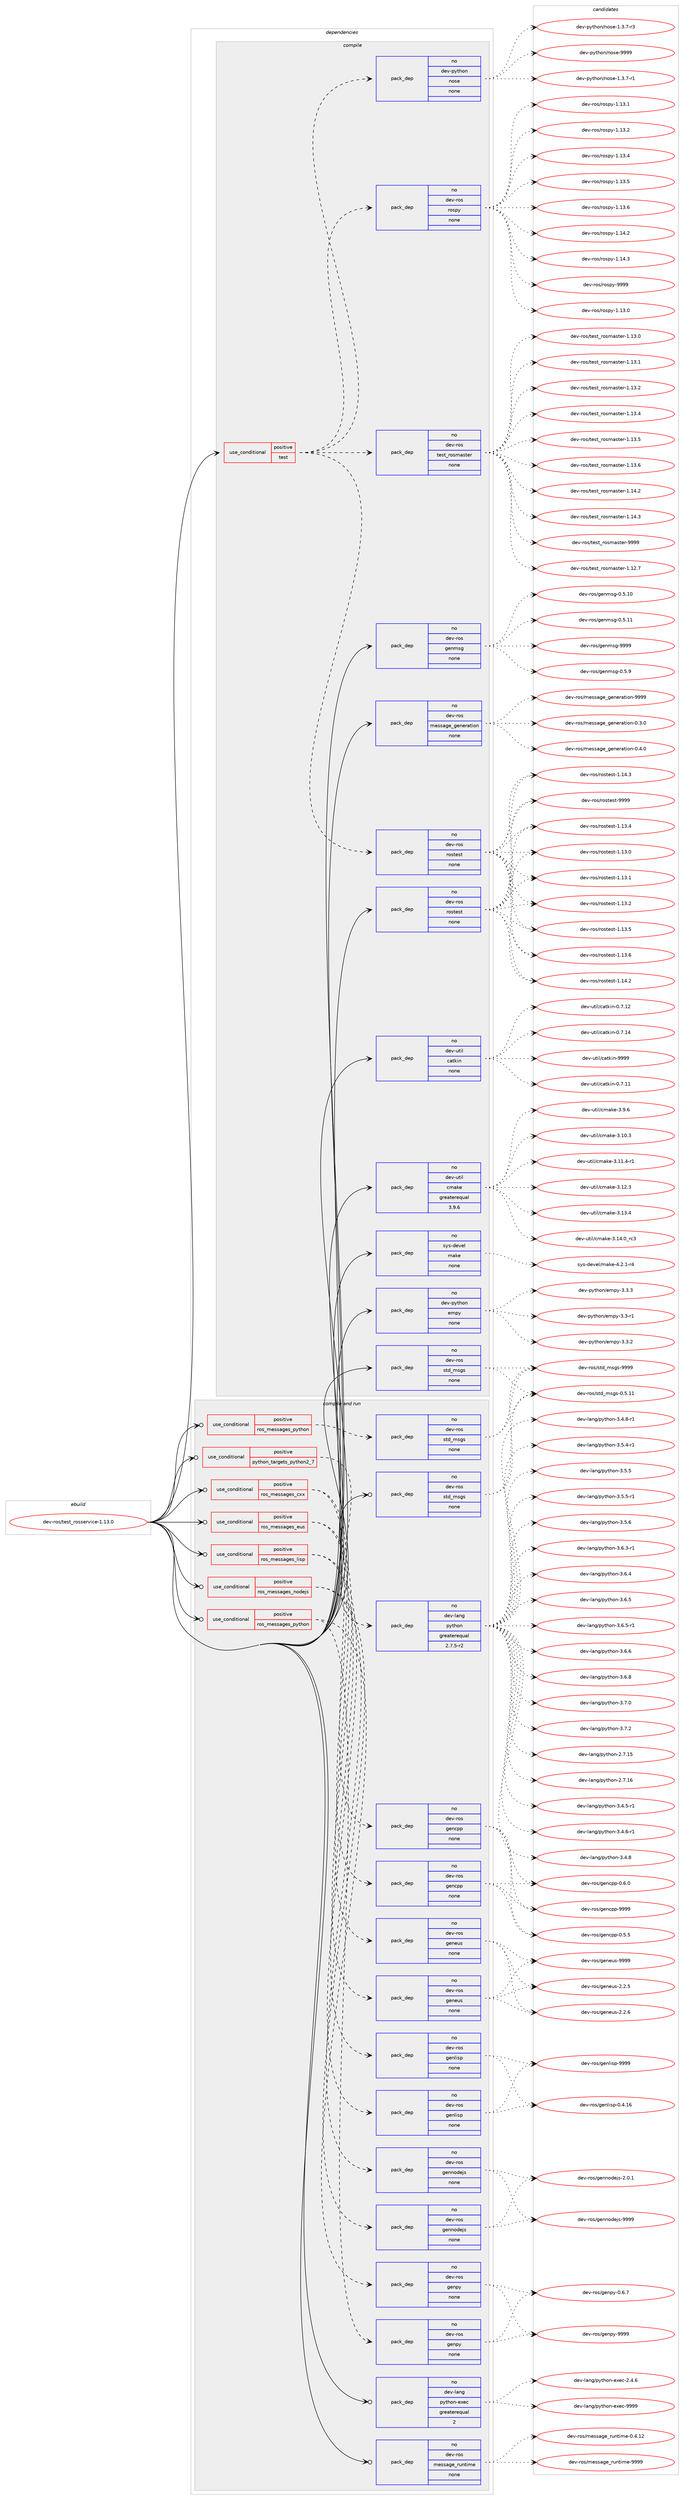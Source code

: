 digraph prolog {

# *************
# Graph options
# *************

newrank=true;
concentrate=true;
compound=true;
graph [rankdir=LR,fontname=Helvetica,fontsize=10,ranksep=1.5];#, ranksep=2.5, nodesep=0.2];
edge  [arrowhead=vee];
node  [fontname=Helvetica,fontsize=10];

# **********
# The ebuild
# **********

subgraph cluster_leftcol {
color=gray;
rank=same;
label=<<i>ebuild</i>>;
id [label="dev-ros/test_rosservice-1.13.0", color=red, width=4, href="../dev-ros/test_rosservice-1.13.0.svg"];
}

# ****************
# The dependencies
# ****************

subgraph cluster_midcol {
color=gray;
label=<<i>dependencies</i>>;
subgraph cluster_compile {
fillcolor="#eeeeee";
style=filled;
label=<<i>compile</i>>;
subgraph cond391405 {
dependency1474464 [label=<<TABLE BORDER="0" CELLBORDER="1" CELLSPACING="0" CELLPADDING="4"><TR><TD ROWSPAN="3" CELLPADDING="10">use_conditional</TD></TR><TR><TD>positive</TD></TR><TR><TD>test</TD></TR></TABLE>>, shape=none, color=red];
subgraph pack1059669 {
dependency1474465 [label=<<TABLE BORDER="0" CELLBORDER="1" CELLSPACING="0" CELLPADDING="4" WIDTH="220"><TR><TD ROWSPAN="6" CELLPADDING="30">pack_dep</TD></TR><TR><TD WIDTH="110">no</TD></TR><TR><TD>dev-ros</TD></TR><TR><TD>test_rosmaster</TD></TR><TR><TD>none</TD></TR><TR><TD></TD></TR></TABLE>>, shape=none, color=blue];
}
dependency1474464:e -> dependency1474465:w [weight=20,style="dashed",arrowhead="vee"];
subgraph pack1059670 {
dependency1474466 [label=<<TABLE BORDER="0" CELLBORDER="1" CELLSPACING="0" CELLPADDING="4" WIDTH="220"><TR><TD ROWSPAN="6" CELLPADDING="30">pack_dep</TD></TR><TR><TD WIDTH="110">no</TD></TR><TR><TD>dev-ros</TD></TR><TR><TD>rospy</TD></TR><TR><TD>none</TD></TR><TR><TD></TD></TR></TABLE>>, shape=none, color=blue];
}
dependency1474464:e -> dependency1474466:w [weight=20,style="dashed",arrowhead="vee"];
subgraph pack1059671 {
dependency1474467 [label=<<TABLE BORDER="0" CELLBORDER="1" CELLSPACING="0" CELLPADDING="4" WIDTH="220"><TR><TD ROWSPAN="6" CELLPADDING="30">pack_dep</TD></TR><TR><TD WIDTH="110">no</TD></TR><TR><TD>dev-ros</TD></TR><TR><TD>rostest</TD></TR><TR><TD>none</TD></TR><TR><TD></TD></TR></TABLE>>, shape=none, color=blue];
}
dependency1474464:e -> dependency1474467:w [weight=20,style="dashed",arrowhead="vee"];
subgraph pack1059672 {
dependency1474468 [label=<<TABLE BORDER="0" CELLBORDER="1" CELLSPACING="0" CELLPADDING="4" WIDTH="220"><TR><TD ROWSPAN="6" CELLPADDING="30">pack_dep</TD></TR><TR><TD WIDTH="110">no</TD></TR><TR><TD>dev-python</TD></TR><TR><TD>nose</TD></TR><TR><TD>none</TD></TR><TR><TD></TD></TR></TABLE>>, shape=none, color=blue];
}
dependency1474464:e -> dependency1474468:w [weight=20,style="dashed",arrowhead="vee"];
}
id:e -> dependency1474464:w [weight=20,style="solid",arrowhead="vee"];
subgraph pack1059673 {
dependency1474469 [label=<<TABLE BORDER="0" CELLBORDER="1" CELLSPACING="0" CELLPADDING="4" WIDTH="220"><TR><TD ROWSPAN="6" CELLPADDING="30">pack_dep</TD></TR><TR><TD WIDTH="110">no</TD></TR><TR><TD>dev-python</TD></TR><TR><TD>empy</TD></TR><TR><TD>none</TD></TR><TR><TD></TD></TR></TABLE>>, shape=none, color=blue];
}
id:e -> dependency1474469:w [weight=20,style="solid",arrowhead="vee"];
subgraph pack1059674 {
dependency1474470 [label=<<TABLE BORDER="0" CELLBORDER="1" CELLSPACING="0" CELLPADDING="4" WIDTH="220"><TR><TD ROWSPAN="6" CELLPADDING="30">pack_dep</TD></TR><TR><TD WIDTH="110">no</TD></TR><TR><TD>dev-ros</TD></TR><TR><TD>genmsg</TD></TR><TR><TD>none</TD></TR><TR><TD></TD></TR></TABLE>>, shape=none, color=blue];
}
id:e -> dependency1474470:w [weight=20,style="solid",arrowhead="vee"];
subgraph pack1059675 {
dependency1474471 [label=<<TABLE BORDER="0" CELLBORDER="1" CELLSPACING="0" CELLPADDING="4" WIDTH="220"><TR><TD ROWSPAN="6" CELLPADDING="30">pack_dep</TD></TR><TR><TD WIDTH="110">no</TD></TR><TR><TD>dev-ros</TD></TR><TR><TD>message_generation</TD></TR><TR><TD>none</TD></TR><TR><TD></TD></TR></TABLE>>, shape=none, color=blue];
}
id:e -> dependency1474471:w [weight=20,style="solid",arrowhead="vee"];
subgraph pack1059676 {
dependency1474472 [label=<<TABLE BORDER="0" CELLBORDER="1" CELLSPACING="0" CELLPADDING="4" WIDTH="220"><TR><TD ROWSPAN="6" CELLPADDING="30">pack_dep</TD></TR><TR><TD WIDTH="110">no</TD></TR><TR><TD>dev-ros</TD></TR><TR><TD>rostest</TD></TR><TR><TD>none</TD></TR><TR><TD></TD></TR></TABLE>>, shape=none, color=blue];
}
id:e -> dependency1474472:w [weight=20,style="solid",arrowhead="vee"];
subgraph pack1059677 {
dependency1474473 [label=<<TABLE BORDER="0" CELLBORDER="1" CELLSPACING="0" CELLPADDING="4" WIDTH="220"><TR><TD ROWSPAN="6" CELLPADDING="30">pack_dep</TD></TR><TR><TD WIDTH="110">no</TD></TR><TR><TD>dev-ros</TD></TR><TR><TD>std_msgs</TD></TR><TR><TD>none</TD></TR><TR><TD></TD></TR></TABLE>>, shape=none, color=blue];
}
id:e -> dependency1474473:w [weight=20,style="solid",arrowhead="vee"];
subgraph pack1059678 {
dependency1474474 [label=<<TABLE BORDER="0" CELLBORDER="1" CELLSPACING="0" CELLPADDING="4" WIDTH="220"><TR><TD ROWSPAN="6" CELLPADDING="30">pack_dep</TD></TR><TR><TD WIDTH="110">no</TD></TR><TR><TD>dev-util</TD></TR><TR><TD>catkin</TD></TR><TR><TD>none</TD></TR><TR><TD></TD></TR></TABLE>>, shape=none, color=blue];
}
id:e -> dependency1474474:w [weight=20,style="solid",arrowhead="vee"];
subgraph pack1059679 {
dependency1474475 [label=<<TABLE BORDER="0" CELLBORDER="1" CELLSPACING="0" CELLPADDING="4" WIDTH="220"><TR><TD ROWSPAN="6" CELLPADDING="30">pack_dep</TD></TR><TR><TD WIDTH="110">no</TD></TR><TR><TD>dev-util</TD></TR><TR><TD>cmake</TD></TR><TR><TD>greaterequal</TD></TR><TR><TD>3.9.6</TD></TR></TABLE>>, shape=none, color=blue];
}
id:e -> dependency1474475:w [weight=20,style="solid",arrowhead="vee"];
subgraph pack1059680 {
dependency1474476 [label=<<TABLE BORDER="0" CELLBORDER="1" CELLSPACING="0" CELLPADDING="4" WIDTH="220"><TR><TD ROWSPAN="6" CELLPADDING="30">pack_dep</TD></TR><TR><TD WIDTH="110">no</TD></TR><TR><TD>sys-devel</TD></TR><TR><TD>make</TD></TR><TR><TD>none</TD></TR><TR><TD></TD></TR></TABLE>>, shape=none, color=blue];
}
id:e -> dependency1474476:w [weight=20,style="solid",arrowhead="vee"];
}
subgraph cluster_compileandrun {
fillcolor="#eeeeee";
style=filled;
label=<<i>compile and run</i>>;
subgraph cond391406 {
dependency1474477 [label=<<TABLE BORDER="0" CELLBORDER="1" CELLSPACING="0" CELLPADDING="4"><TR><TD ROWSPAN="3" CELLPADDING="10">use_conditional</TD></TR><TR><TD>positive</TD></TR><TR><TD>python_targets_python2_7</TD></TR></TABLE>>, shape=none, color=red];
subgraph pack1059681 {
dependency1474478 [label=<<TABLE BORDER="0" CELLBORDER="1" CELLSPACING="0" CELLPADDING="4" WIDTH="220"><TR><TD ROWSPAN="6" CELLPADDING="30">pack_dep</TD></TR><TR><TD WIDTH="110">no</TD></TR><TR><TD>dev-lang</TD></TR><TR><TD>python</TD></TR><TR><TD>greaterequal</TD></TR><TR><TD>2.7.5-r2</TD></TR></TABLE>>, shape=none, color=blue];
}
dependency1474477:e -> dependency1474478:w [weight=20,style="dashed",arrowhead="vee"];
}
id:e -> dependency1474477:w [weight=20,style="solid",arrowhead="odotvee"];
subgraph cond391407 {
dependency1474479 [label=<<TABLE BORDER="0" CELLBORDER="1" CELLSPACING="0" CELLPADDING="4"><TR><TD ROWSPAN="3" CELLPADDING="10">use_conditional</TD></TR><TR><TD>positive</TD></TR><TR><TD>ros_messages_cxx</TD></TR></TABLE>>, shape=none, color=red];
subgraph pack1059682 {
dependency1474480 [label=<<TABLE BORDER="0" CELLBORDER="1" CELLSPACING="0" CELLPADDING="4" WIDTH="220"><TR><TD ROWSPAN="6" CELLPADDING="30">pack_dep</TD></TR><TR><TD WIDTH="110">no</TD></TR><TR><TD>dev-ros</TD></TR><TR><TD>gencpp</TD></TR><TR><TD>none</TD></TR><TR><TD></TD></TR></TABLE>>, shape=none, color=blue];
}
dependency1474479:e -> dependency1474480:w [weight=20,style="dashed",arrowhead="vee"];
subgraph pack1059683 {
dependency1474481 [label=<<TABLE BORDER="0" CELLBORDER="1" CELLSPACING="0" CELLPADDING="4" WIDTH="220"><TR><TD ROWSPAN="6" CELLPADDING="30">pack_dep</TD></TR><TR><TD WIDTH="110">no</TD></TR><TR><TD>dev-ros</TD></TR><TR><TD>gencpp</TD></TR><TR><TD>none</TD></TR><TR><TD></TD></TR></TABLE>>, shape=none, color=blue];
}
dependency1474479:e -> dependency1474481:w [weight=20,style="dashed",arrowhead="vee"];
}
id:e -> dependency1474479:w [weight=20,style="solid",arrowhead="odotvee"];
subgraph cond391408 {
dependency1474482 [label=<<TABLE BORDER="0" CELLBORDER="1" CELLSPACING="0" CELLPADDING="4"><TR><TD ROWSPAN="3" CELLPADDING="10">use_conditional</TD></TR><TR><TD>positive</TD></TR><TR><TD>ros_messages_eus</TD></TR></TABLE>>, shape=none, color=red];
subgraph pack1059684 {
dependency1474483 [label=<<TABLE BORDER="0" CELLBORDER="1" CELLSPACING="0" CELLPADDING="4" WIDTH="220"><TR><TD ROWSPAN="6" CELLPADDING="30">pack_dep</TD></TR><TR><TD WIDTH="110">no</TD></TR><TR><TD>dev-ros</TD></TR><TR><TD>geneus</TD></TR><TR><TD>none</TD></TR><TR><TD></TD></TR></TABLE>>, shape=none, color=blue];
}
dependency1474482:e -> dependency1474483:w [weight=20,style="dashed",arrowhead="vee"];
subgraph pack1059685 {
dependency1474484 [label=<<TABLE BORDER="0" CELLBORDER="1" CELLSPACING="0" CELLPADDING="4" WIDTH="220"><TR><TD ROWSPAN="6" CELLPADDING="30">pack_dep</TD></TR><TR><TD WIDTH="110">no</TD></TR><TR><TD>dev-ros</TD></TR><TR><TD>geneus</TD></TR><TR><TD>none</TD></TR><TR><TD></TD></TR></TABLE>>, shape=none, color=blue];
}
dependency1474482:e -> dependency1474484:w [weight=20,style="dashed",arrowhead="vee"];
}
id:e -> dependency1474482:w [weight=20,style="solid",arrowhead="odotvee"];
subgraph cond391409 {
dependency1474485 [label=<<TABLE BORDER="0" CELLBORDER="1" CELLSPACING="0" CELLPADDING="4"><TR><TD ROWSPAN="3" CELLPADDING="10">use_conditional</TD></TR><TR><TD>positive</TD></TR><TR><TD>ros_messages_lisp</TD></TR></TABLE>>, shape=none, color=red];
subgraph pack1059686 {
dependency1474486 [label=<<TABLE BORDER="0" CELLBORDER="1" CELLSPACING="0" CELLPADDING="4" WIDTH="220"><TR><TD ROWSPAN="6" CELLPADDING="30">pack_dep</TD></TR><TR><TD WIDTH="110">no</TD></TR><TR><TD>dev-ros</TD></TR><TR><TD>genlisp</TD></TR><TR><TD>none</TD></TR><TR><TD></TD></TR></TABLE>>, shape=none, color=blue];
}
dependency1474485:e -> dependency1474486:w [weight=20,style="dashed",arrowhead="vee"];
subgraph pack1059687 {
dependency1474487 [label=<<TABLE BORDER="0" CELLBORDER="1" CELLSPACING="0" CELLPADDING="4" WIDTH="220"><TR><TD ROWSPAN="6" CELLPADDING="30">pack_dep</TD></TR><TR><TD WIDTH="110">no</TD></TR><TR><TD>dev-ros</TD></TR><TR><TD>genlisp</TD></TR><TR><TD>none</TD></TR><TR><TD></TD></TR></TABLE>>, shape=none, color=blue];
}
dependency1474485:e -> dependency1474487:w [weight=20,style="dashed",arrowhead="vee"];
}
id:e -> dependency1474485:w [weight=20,style="solid",arrowhead="odotvee"];
subgraph cond391410 {
dependency1474488 [label=<<TABLE BORDER="0" CELLBORDER="1" CELLSPACING="0" CELLPADDING="4"><TR><TD ROWSPAN="3" CELLPADDING="10">use_conditional</TD></TR><TR><TD>positive</TD></TR><TR><TD>ros_messages_nodejs</TD></TR></TABLE>>, shape=none, color=red];
subgraph pack1059688 {
dependency1474489 [label=<<TABLE BORDER="0" CELLBORDER="1" CELLSPACING="0" CELLPADDING="4" WIDTH="220"><TR><TD ROWSPAN="6" CELLPADDING="30">pack_dep</TD></TR><TR><TD WIDTH="110">no</TD></TR><TR><TD>dev-ros</TD></TR><TR><TD>gennodejs</TD></TR><TR><TD>none</TD></TR><TR><TD></TD></TR></TABLE>>, shape=none, color=blue];
}
dependency1474488:e -> dependency1474489:w [weight=20,style="dashed",arrowhead="vee"];
subgraph pack1059689 {
dependency1474490 [label=<<TABLE BORDER="0" CELLBORDER="1" CELLSPACING="0" CELLPADDING="4" WIDTH="220"><TR><TD ROWSPAN="6" CELLPADDING="30">pack_dep</TD></TR><TR><TD WIDTH="110">no</TD></TR><TR><TD>dev-ros</TD></TR><TR><TD>gennodejs</TD></TR><TR><TD>none</TD></TR><TR><TD></TD></TR></TABLE>>, shape=none, color=blue];
}
dependency1474488:e -> dependency1474490:w [weight=20,style="dashed",arrowhead="vee"];
}
id:e -> dependency1474488:w [weight=20,style="solid",arrowhead="odotvee"];
subgraph cond391411 {
dependency1474491 [label=<<TABLE BORDER="0" CELLBORDER="1" CELLSPACING="0" CELLPADDING="4"><TR><TD ROWSPAN="3" CELLPADDING="10">use_conditional</TD></TR><TR><TD>positive</TD></TR><TR><TD>ros_messages_python</TD></TR></TABLE>>, shape=none, color=red];
subgraph pack1059690 {
dependency1474492 [label=<<TABLE BORDER="0" CELLBORDER="1" CELLSPACING="0" CELLPADDING="4" WIDTH="220"><TR><TD ROWSPAN="6" CELLPADDING="30">pack_dep</TD></TR><TR><TD WIDTH="110">no</TD></TR><TR><TD>dev-ros</TD></TR><TR><TD>genpy</TD></TR><TR><TD>none</TD></TR><TR><TD></TD></TR></TABLE>>, shape=none, color=blue];
}
dependency1474491:e -> dependency1474492:w [weight=20,style="dashed",arrowhead="vee"];
subgraph pack1059691 {
dependency1474493 [label=<<TABLE BORDER="0" CELLBORDER="1" CELLSPACING="0" CELLPADDING="4" WIDTH="220"><TR><TD ROWSPAN="6" CELLPADDING="30">pack_dep</TD></TR><TR><TD WIDTH="110">no</TD></TR><TR><TD>dev-ros</TD></TR><TR><TD>genpy</TD></TR><TR><TD>none</TD></TR><TR><TD></TD></TR></TABLE>>, shape=none, color=blue];
}
dependency1474491:e -> dependency1474493:w [weight=20,style="dashed",arrowhead="vee"];
}
id:e -> dependency1474491:w [weight=20,style="solid",arrowhead="odotvee"];
subgraph cond391412 {
dependency1474494 [label=<<TABLE BORDER="0" CELLBORDER="1" CELLSPACING="0" CELLPADDING="4"><TR><TD ROWSPAN="3" CELLPADDING="10">use_conditional</TD></TR><TR><TD>positive</TD></TR><TR><TD>ros_messages_python</TD></TR></TABLE>>, shape=none, color=red];
subgraph pack1059692 {
dependency1474495 [label=<<TABLE BORDER="0" CELLBORDER="1" CELLSPACING="0" CELLPADDING="4" WIDTH="220"><TR><TD ROWSPAN="6" CELLPADDING="30">pack_dep</TD></TR><TR><TD WIDTH="110">no</TD></TR><TR><TD>dev-ros</TD></TR><TR><TD>std_msgs</TD></TR><TR><TD>none</TD></TR><TR><TD></TD></TR></TABLE>>, shape=none, color=blue];
}
dependency1474494:e -> dependency1474495:w [weight=20,style="dashed",arrowhead="vee"];
}
id:e -> dependency1474494:w [weight=20,style="solid",arrowhead="odotvee"];
subgraph pack1059693 {
dependency1474496 [label=<<TABLE BORDER="0" CELLBORDER="1" CELLSPACING="0" CELLPADDING="4" WIDTH="220"><TR><TD ROWSPAN="6" CELLPADDING="30">pack_dep</TD></TR><TR><TD WIDTH="110">no</TD></TR><TR><TD>dev-lang</TD></TR><TR><TD>python-exec</TD></TR><TR><TD>greaterequal</TD></TR><TR><TD>2</TD></TR></TABLE>>, shape=none, color=blue];
}
id:e -> dependency1474496:w [weight=20,style="solid",arrowhead="odotvee"];
subgraph pack1059694 {
dependency1474497 [label=<<TABLE BORDER="0" CELLBORDER="1" CELLSPACING="0" CELLPADDING="4" WIDTH="220"><TR><TD ROWSPAN="6" CELLPADDING="30">pack_dep</TD></TR><TR><TD WIDTH="110">no</TD></TR><TR><TD>dev-ros</TD></TR><TR><TD>message_runtime</TD></TR><TR><TD>none</TD></TR><TR><TD></TD></TR></TABLE>>, shape=none, color=blue];
}
id:e -> dependency1474497:w [weight=20,style="solid",arrowhead="odotvee"];
subgraph pack1059695 {
dependency1474498 [label=<<TABLE BORDER="0" CELLBORDER="1" CELLSPACING="0" CELLPADDING="4" WIDTH="220"><TR><TD ROWSPAN="6" CELLPADDING="30">pack_dep</TD></TR><TR><TD WIDTH="110">no</TD></TR><TR><TD>dev-ros</TD></TR><TR><TD>std_msgs</TD></TR><TR><TD>none</TD></TR><TR><TD></TD></TR></TABLE>>, shape=none, color=blue];
}
id:e -> dependency1474498:w [weight=20,style="solid",arrowhead="odotvee"];
}
subgraph cluster_run {
fillcolor="#eeeeee";
style=filled;
label=<<i>run</i>>;
}
}

# **************
# The candidates
# **************

subgraph cluster_choices {
rank=same;
color=gray;
label=<<i>candidates</i>>;

subgraph choice1059669 {
color=black;
nodesep=1;
choice1001011184511411111547116101115116951141111151099711511610111445494649504655 [label="dev-ros/test_rosmaster-1.12.7", color=red, width=4,href="../dev-ros/test_rosmaster-1.12.7.svg"];
choice1001011184511411111547116101115116951141111151099711511610111445494649514648 [label="dev-ros/test_rosmaster-1.13.0", color=red, width=4,href="../dev-ros/test_rosmaster-1.13.0.svg"];
choice1001011184511411111547116101115116951141111151099711511610111445494649514649 [label="dev-ros/test_rosmaster-1.13.1", color=red, width=4,href="../dev-ros/test_rosmaster-1.13.1.svg"];
choice1001011184511411111547116101115116951141111151099711511610111445494649514650 [label="dev-ros/test_rosmaster-1.13.2", color=red, width=4,href="../dev-ros/test_rosmaster-1.13.2.svg"];
choice1001011184511411111547116101115116951141111151099711511610111445494649514652 [label="dev-ros/test_rosmaster-1.13.4", color=red, width=4,href="../dev-ros/test_rosmaster-1.13.4.svg"];
choice1001011184511411111547116101115116951141111151099711511610111445494649514653 [label="dev-ros/test_rosmaster-1.13.5", color=red, width=4,href="../dev-ros/test_rosmaster-1.13.5.svg"];
choice1001011184511411111547116101115116951141111151099711511610111445494649514654 [label="dev-ros/test_rosmaster-1.13.6", color=red, width=4,href="../dev-ros/test_rosmaster-1.13.6.svg"];
choice1001011184511411111547116101115116951141111151099711511610111445494649524650 [label="dev-ros/test_rosmaster-1.14.2", color=red, width=4,href="../dev-ros/test_rosmaster-1.14.2.svg"];
choice1001011184511411111547116101115116951141111151099711511610111445494649524651 [label="dev-ros/test_rosmaster-1.14.3", color=red, width=4,href="../dev-ros/test_rosmaster-1.14.3.svg"];
choice100101118451141111154711610111511695114111115109971151161011144557575757 [label="dev-ros/test_rosmaster-9999", color=red, width=4,href="../dev-ros/test_rosmaster-9999.svg"];
dependency1474465:e -> choice1001011184511411111547116101115116951141111151099711511610111445494649504655:w [style=dotted,weight="100"];
dependency1474465:e -> choice1001011184511411111547116101115116951141111151099711511610111445494649514648:w [style=dotted,weight="100"];
dependency1474465:e -> choice1001011184511411111547116101115116951141111151099711511610111445494649514649:w [style=dotted,weight="100"];
dependency1474465:e -> choice1001011184511411111547116101115116951141111151099711511610111445494649514650:w [style=dotted,weight="100"];
dependency1474465:e -> choice1001011184511411111547116101115116951141111151099711511610111445494649514652:w [style=dotted,weight="100"];
dependency1474465:e -> choice1001011184511411111547116101115116951141111151099711511610111445494649514653:w [style=dotted,weight="100"];
dependency1474465:e -> choice1001011184511411111547116101115116951141111151099711511610111445494649514654:w [style=dotted,weight="100"];
dependency1474465:e -> choice1001011184511411111547116101115116951141111151099711511610111445494649524650:w [style=dotted,weight="100"];
dependency1474465:e -> choice1001011184511411111547116101115116951141111151099711511610111445494649524651:w [style=dotted,weight="100"];
dependency1474465:e -> choice100101118451141111154711610111511695114111115109971151161011144557575757:w [style=dotted,weight="100"];
}
subgraph choice1059670 {
color=black;
nodesep=1;
choice100101118451141111154711411111511212145494649514648 [label="dev-ros/rospy-1.13.0", color=red, width=4,href="../dev-ros/rospy-1.13.0.svg"];
choice100101118451141111154711411111511212145494649514649 [label="dev-ros/rospy-1.13.1", color=red, width=4,href="../dev-ros/rospy-1.13.1.svg"];
choice100101118451141111154711411111511212145494649514650 [label="dev-ros/rospy-1.13.2", color=red, width=4,href="../dev-ros/rospy-1.13.2.svg"];
choice100101118451141111154711411111511212145494649514652 [label="dev-ros/rospy-1.13.4", color=red, width=4,href="../dev-ros/rospy-1.13.4.svg"];
choice100101118451141111154711411111511212145494649514653 [label="dev-ros/rospy-1.13.5", color=red, width=4,href="../dev-ros/rospy-1.13.5.svg"];
choice100101118451141111154711411111511212145494649514654 [label="dev-ros/rospy-1.13.6", color=red, width=4,href="../dev-ros/rospy-1.13.6.svg"];
choice100101118451141111154711411111511212145494649524650 [label="dev-ros/rospy-1.14.2", color=red, width=4,href="../dev-ros/rospy-1.14.2.svg"];
choice100101118451141111154711411111511212145494649524651 [label="dev-ros/rospy-1.14.3", color=red, width=4,href="../dev-ros/rospy-1.14.3.svg"];
choice10010111845114111115471141111151121214557575757 [label="dev-ros/rospy-9999", color=red, width=4,href="../dev-ros/rospy-9999.svg"];
dependency1474466:e -> choice100101118451141111154711411111511212145494649514648:w [style=dotted,weight="100"];
dependency1474466:e -> choice100101118451141111154711411111511212145494649514649:w [style=dotted,weight="100"];
dependency1474466:e -> choice100101118451141111154711411111511212145494649514650:w [style=dotted,weight="100"];
dependency1474466:e -> choice100101118451141111154711411111511212145494649514652:w [style=dotted,weight="100"];
dependency1474466:e -> choice100101118451141111154711411111511212145494649514653:w [style=dotted,weight="100"];
dependency1474466:e -> choice100101118451141111154711411111511212145494649514654:w [style=dotted,weight="100"];
dependency1474466:e -> choice100101118451141111154711411111511212145494649524650:w [style=dotted,weight="100"];
dependency1474466:e -> choice100101118451141111154711411111511212145494649524651:w [style=dotted,weight="100"];
dependency1474466:e -> choice10010111845114111115471141111151121214557575757:w [style=dotted,weight="100"];
}
subgraph choice1059671 {
color=black;
nodesep=1;
choice100101118451141111154711411111511610111511645494649514648 [label="dev-ros/rostest-1.13.0", color=red, width=4,href="../dev-ros/rostest-1.13.0.svg"];
choice100101118451141111154711411111511610111511645494649514649 [label="dev-ros/rostest-1.13.1", color=red, width=4,href="../dev-ros/rostest-1.13.1.svg"];
choice100101118451141111154711411111511610111511645494649514650 [label="dev-ros/rostest-1.13.2", color=red, width=4,href="../dev-ros/rostest-1.13.2.svg"];
choice100101118451141111154711411111511610111511645494649514652 [label="dev-ros/rostest-1.13.4", color=red, width=4,href="../dev-ros/rostest-1.13.4.svg"];
choice100101118451141111154711411111511610111511645494649514653 [label="dev-ros/rostest-1.13.5", color=red, width=4,href="../dev-ros/rostest-1.13.5.svg"];
choice100101118451141111154711411111511610111511645494649514654 [label="dev-ros/rostest-1.13.6", color=red, width=4,href="../dev-ros/rostest-1.13.6.svg"];
choice100101118451141111154711411111511610111511645494649524650 [label="dev-ros/rostest-1.14.2", color=red, width=4,href="../dev-ros/rostest-1.14.2.svg"];
choice100101118451141111154711411111511610111511645494649524651 [label="dev-ros/rostest-1.14.3", color=red, width=4,href="../dev-ros/rostest-1.14.3.svg"];
choice10010111845114111115471141111151161011151164557575757 [label="dev-ros/rostest-9999", color=red, width=4,href="../dev-ros/rostest-9999.svg"];
dependency1474467:e -> choice100101118451141111154711411111511610111511645494649514648:w [style=dotted,weight="100"];
dependency1474467:e -> choice100101118451141111154711411111511610111511645494649514649:w [style=dotted,weight="100"];
dependency1474467:e -> choice100101118451141111154711411111511610111511645494649514650:w [style=dotted,weight="100"];
dependency1474467:e -> choice100101118451141111154711411111511610111511645494649514652:w [style=dotted,weight="100"];
dependency1474467:e -> choice100101118451141111154711411111511610111511645494649514653:w [style=dotted,weight="100"];
dependency1474467:e -> choice100101118451141111154711411111511610111511645494649514654:w [style=dotted,weight="100"];
dependency1474467:e -> choice100101118451141111154711411111511610111511645494649524650:w [style=dotted,weight="100"];
dependency1474467:e -> choice100101118451141111154711411111511610111511645494649524651:w [style=dotted,weight="100"];
dependency1474467:e -> choice10010111845114111115471141111151161011151164557575757:w [style=dotted,weight="100"];
}
subgraph choice1059672 {
color=black;
nodesep=1;
choice10010111845112121116104111110471101111151014549465146554511449 [label="dev-python/nose-1.3.7-r1", color=red, width=4,href="../dev-python/nose-1.3.7-r1.svg"];
choice10010111845112121116104111110471101111151014549465146554511451 [label="dev-python/nose-1.3.7-r3", color=red, width=4,href="../dev-python/nose-1.3.7-r3.svg"];
choice10010111845112121116104111110471101111151014557575757 [label="dev-python/nose-9999", color=red, width=4,href="../dev-python/nose-9999.svg"];
dependency1474468:e -> choice10010111845112121116104111110471101111151014549465146554511449:w [style=dotted,weight="100"];
dependency1474468:e -> choice10010111845112121116104111110471101111151014549465146554511451:w [style=dotted,weight="100"];
dependency1474468:e -> choice10010111845112121116104111110471101111151014557575757:w [style=dotted,weight="100"];
}
subgraph choice1059673 {
color=black;
nodesep=1;
choice1001011184511212111610411111047101109112121455146514511449 [label="dev-python/empy-3.3-r1", color=red, width=4,href="../dev-python/empy-3.3-r1.svg"];
choice1001011184511212111610411111047101109112121455146514650 [label="dev-python/empy-3.3.2", color=red, width=4,href="../dev-python/empy-3.3.2.svg"];
choice1001011184511212111610411111047101109112121455146514651 [label="dev-python/empy-3.3.3", color=red, width=4,href="../dev-python/empy-3.3.3.svg"];
dependency1474469:e -> choice1001011184511212111610411111047101109112121455146514511449:w [style=dotted,weight="100"];
dependency1474469:e -> choice1001011184511212111610411111047101109112121455146514650:w [style=dotted,weight="100"];
dependency1474469:e -> choice1001011184511212111610411111047101109112121455146514651:w [style=dotted,weight="100"];
}
subgraph choice1059674 {
color=black;
nodesep=1;
choice100101118451141111154710310111010911510345484653464948 [label="dev-ros/genmsg-0.5.10", color=red, width=4,href="../dev-ros/genmsg-0.5.10.svg"];
choice100101118451141111154710310111010911510345484653464949 [label="dev-ros/genmsg-0.5.11", color=red, width=4,href="../dev-ros/genmsg-0.5.11.svg"];
choice1001011184511411111547103101110109115103454846534657 [label="dev-ros/genmsg-0.5.9", color=red, width=4,href="../dev-ros/genmsg-0.5.9.svg"];
choice10010111845114111115471031011101091151034557575757 [label="dev-ros/genmsg-9999", color=red, width=4,href="../dev-ros/genmsg-9999.svg"];
dependency1474470:e -> choice100101118451141111154710310111010911510345484653464948:w [style=dotted,weight="100"];
dependency1474470:e -> choice100101118451141111154710310111010911510345484653464949:w [style=dotted,weight="100"];
dependency1474470:e -> choice1001011184511411111547103101110109115103454846534657:w [style=dotted,weight="100"];
dependency1474470:e -> choice10010111845114111115471031011101091151034557575757:w [style=dotted,weight="100"];
}
subgraph choice1059675 {
color=black;
nodesep=1;
choice1001011184511411111547109101115115971031019510310111010111497116105111110454846514648 [label="dev-ros/message_generation-0.3.0", color=red, width=4,href="../dev-ros/message_generation-0.3.0.svg"];
choice1001011184511411111547109101115115971031019510310111010111497116105111110454846524648 [label="dev-ros/message_generation-0.4.0", color=red, width=4,href="../dev-ros/message_generation-0.4.0.svg"];
choice10010111845114111115471091011151159710310195103101110101114971161051111104557575757 [label="dev-ros/message_generation-9999", color=red, width=4,href="../dev-ros/message_generation-9999.svg"];
dependency1474471:e -> choice1001011184511411111547109101115115971031019510310111010111497116105111110454846514648:w [style=dotted,weight="100"];
dependency1474471:e -> choice1001011184511411111547109101115115971031019510310111010111497116105111110454846524648:w [style=dotted,weight="100"];
dependency1474471:e -> choice10010111845114111115471091011151159710310195103101110101114971161051111104557575757:w [style=dotted,weight="100"];
}
subgraph choice1059676 {
color=black;
nodesep=1;
choice100101118451141111154711411111511610111511645494649514648 [label="dev-ros/rostest-1.13.0", color=red, width=4,href="../dev-ros/rostest-1.13.0.svg"];
choice100101118451141111154711411111511610111511645494649514649 [label="dev-ros/rostest-1.13.1", color=red, width=4,href="../dev-ros/rostest-1.13.1.svg"];
choice100101118451141111154711411111511610111511645494649514650 [label="dev-ros/rostest-1.13.2", color=red, width=4,href="../dev-ros/rostest-1.13.2.svg"];
choice100101118451141111154711411111511610111511645494649514652 [label="dev-ros/rostest-1.13.4", color=red, width=4,href="../dev-ros/rostest-1.13.4.svg"];
choice100101118451141111154711411111511610111511645494649514653 [label="dev-ros/rostest-1.13.5", color=red, width=4,href="../dev-ros/rostest-1.13.5.svg"];
choice100101118451141111154711411111511610111511645494649514654 [label="dev-ros/rostest-1.13.6", color=red, width=4,href="../dev-ros/rostest-1.13.6.svg"];
choice100101118451141111154711411111511610111511645494649524650 [label="dev-ros/rostest-1.14.2", color=red, width=4,href="../dev-ros/rostest-1.14.2.svg"];
choice100101118451141111154711411111511610111511645494649524651 [label="dev-ros/rostest-1.14.3", color=red, width=4,href="../dev-ros/rostest-1.14.3.svg"];
choice10010111845114111115471141111151161011151164557575757 [label="dev-ros/rostest-9999", color=red, width=4,href="../dev-ros/rostest-9999.svg"];
dependency1474472:e -> choice100101118451141111154711411111511610111511645494649514648:w [style=dotted,weight="100"];
dependency1474472:e -> choice100101118451141111154711411111511610111511645494649514649:w [style=dotted,weight="100"];
dependency1474472:e -> choice100101118451141111154711411111511610111511645494649514650:w [style=dotted,weight="100"];
dependency1474472:e -> choice100101118451141111154711411111511610111511645494649514652:w [style=dotted,weight="100"];
dependency1474472:e -> choice100101118451141111154711411111511610111511645494649514653:w [style=dotted,weight="100"];
dependency1474472:e -> choice100101118451141111154711411111511610111511645494649514654:w [style=dotted,weight="100"];
dependency1474472:e -> choice100101118451141111154711411111511610111511645494649524650:w [style=dotted,weight="100"];
dependency1474472:e -> choice100101118451141111154711411111511610111511645494649524651:w [style=dotted,weight="100"];
dependency1474472:e -> choice10010111845114111115471141111151161011151164557575757:w [style=dotted,weight="100"];
}
subgraph choice1059677 {
color=black;
nodesep=1;
choice10010111845114111115471151161009510911510311545484653464949 [label="dev-ros/std_msgs-0.5.11", color=red, width=4,href="../dev-ros/std_msgs-0.5.11.svg"];
choice1001011184511411111547115116100951091151031154557575757 [label="dev-ros/std_msgs-9999", color=red, width=4,href="../dev-ros/std_msgs-9999.svg"];
dependency1474473:e -> choice10010111845114111115471151161009510911510311545484653464949:w [style=dotted,weight="100"];
dependency1474473:e -> choice1001011184511411111547115116100951091151031154557575757:w [style=dotted,weight="100"];
}
subgraph choice1059678 {
color=black;
nodesep=1;
choice1001011184511711610510847999711610710511045484655464949 [label="dev-util/catkin-0.7.11", color=red, width=4,href="../dev-util/catkin-0.7.11.svg"];
choice1001011184511711610510847999711610710511045484655464950 [label="dev-util/catkin-0.7.12", color=red, width=4,href="../dev-util/catkin-0.7.12.svg"];
choice1001011184511711610510847999711610710511045484655464952 [label="dev-util/catkin-0.7.14", color=red, width=4,href="../dev-util/catkin-0.7.14.svg"];
choice100101118451171161051084799971161071051104557575757 [label="dev-util/catkin-9999", color=red, width=4,href="../dev-util/catkin-9999.svg"];
dependency1474474:e -> choice1001011184511711610510847999711610710511045484655464949:w [style=dotted,weight="100"];
dependency1474474:e -> choice1001011184511711610510847999711610710511045484655464950:w [style=dotted,weight="100"];
dependency1474474:e -> choice1001011184511711610510847999711610710511045484655464952:w [style=dotted,weight="100"];
dependency1474474:e -> choice100101118451171161051084799971161071051104557575757:w [style=dotted,weight="100"];
}
subgraph choice1059679 {
color=black;
nodesep=1;
choice1001011184511711610510847991099710710145514649484651 [label="dev-util/cmake-3.10.3", color=red, width=4,href="../dev-util/cmake-3.10.3.svg"];
choice10010111845117116105108479910997107101455146494946524511449 [label="dev-util/cmake-3.11.4-r1", color=red, width=4,href="../dev-util/cmake-3.11.4-r1.svg"];
choice1001011184511711610510847991099710710145514649504651 [label="dev-util/cmake-3.12.3", color=red, width=4,href="../dev-util/cmake-3.12.3.svg"];
choice1001011184511711610510847991099710710145514649514652 [label="dev-util/cmake-3.13.4", color=red, width=4,href="../dev-util/cmake-3.13.4.svg"];
choice1001011184511711610510847991099710710145514649524648951149951 [label="dev-util/cmake-3.14.0_rc3", color=red, width=4,href="../dev-util/cmake-3.14.0_rc3.svg"];
choice10010111845117116105108479910997107101455146574654 [label="dev-util/cmake-3.9.6", color=red, width=4,href="../dev-util/cmake-3.9.6.svg"];
dependency1474475:e -> choice1001011184511711610510847991099710710145514649484651:w [style=dotted,weight="100"];
dependency1474475:e -> choice10010111845117116105108479910997107101455146494946524511449:w [style=dotted,weight="100"];
dependency1474475:e -> choice1001011184511711610510847991099710710145514649504651:w [style=dotted,weight="100"];
dependency1474475:e -> choice1001011184511711610510847991099710710145514649514652:w [style=dotted,weight="100"];
dependency1474475:e -> choice1001011184511711610510847991099710710145514649524648951149951:w [style=dotted,weight="100"];
dependency1474475:e -> choice10010111845117116105108479910997107101455146574654:w [style=dotted,weight="100"];
}
subgraph choice1059680 {
color=black;
nodesep=1;
choice1151211154510010111810110847109971071014552465046494511452 [label="sys-devel/make-4.2.1-r4", color=red, width=4,href="../sys-devel/make-4.2.1-r4.svg"];
dependency1474476:e -> choice1151211154510010111810110847109971071014552465046494511452:w [style=dotted,weight="100"];
}
subgraph choice1059681 {
color=black;
nodesep=1;
choice10010111845108971101034711212111610411111045504655464953 [label="dev-lang/python-2.7.15", color=red, width=4,href="../dev-lang/python-2.7.15.svg"];
choice10010111845108971101034711212111610411111045504655464954 [label="dev-lang/python-2.7.16", color=red, width=4,href="../dev-lang/python-2.7.16.svg"];
choice1001011184510897110103471121211161041111104551465246534511449 [label="dev-lang/python-3.4.5-r1", color=red, width=4,href="../dev-lang/python-3.4.5-r1.svg"];
choice1001011184510897110103471121211161041111104551465246544511449 [label="dev-lang/python-3.4.6-r1", color=red, width=4,href="../dev-lang/python-3.4.6-r1.svg"];
choice100101118451089711010347112121116104111110455146524656 [label="dev-lang/python-3.4.8", color=red, width=4,href="../dev-lang/python-3.4.8.svg"];
choice1001011184510897110103471121211161041111104551465246564511449 [label="dev-lang/python-3.4.8-r1", color=red, width=4,href="../dev-lang/python-3.4.8-r1.svg"];
choice1001011184510897110103471121211161041111104551465346524511449 [label="dev-lang/python-3.5.4-r1", color=red, width=4,href="../dev-lang/python-3.5.4-r1.svg"];
choice100101118451089711010347112121116104111110455146534653 [label="dev-lang/python-3.5.5", color=red, width=4,href="../dev-lang/python-3.5.5.svg"];
choice1001011184510897110103471121211161041111104551465346534511449 [label="dev-lang/python-3.5.5-r1", color=red, width=4,href="../dev-lang/python-3.5.5-r1.svg"];
choice100101118451089711010347112121116104111110455146534654 [label="dev-lang/python-3.5.6", color=red, width=4,href="../dev-lang/python-3.5.6.svg"];
choice1001011184510897110103471121211161041111104551465446514511449 [label="dev-lang/python-3.6.3-r1", color=red, width=4,href="../dev-lang/python-3.6.3-r1.svg"];
choice100101118451089711010347112121116104111110455146544652 [label="dev-lang/python-3.6.4", color=red, width=4,href="../dev-lang/python-3.6.4.svg"];
choice100101118451089711010347112121116104111110455146544653 [label="dev-lang/python-3.6.5", color=red, width=4,href="../dev-lang/python-3.6.5.svg"];
choice1001011184510897110103471121211161041111104551465446534511449 [label="dev-lang/python-3.6.5-r1", color=red, width=4,href="../dev-lang/python-3.6.5-r1.svg"];
choice100101118451089711010347112121116104111110455146544654 [label="dev-lang/python-3.6.6", color=red, width=4,href="../dev-lang/python-3.6.6.svg"];
choice100101118451089711010347112121116104111110455146544656 [label="dev-lang/python-3.6.8", color=red, width=4,href="../dev-lang/python-3.6.8.svg"];
choice100101118451089711010347112121116104111110455146554648 [label="dev-lang/python-3.7.0", color=red, width=4,href="../dev-lang/python-3.7.0.svg"];
choice100101118451089711010347112121116104111110455146554650 [label="dev-lang/python-3.7.2", color=red, width=4,href="../dev-lang/python-3.7.2.svg"];
dependency1474478:e -> choice10010111845108971101034711212111610411111045504655464953:w [style=dotted,weight="100"];
dependency1474478:e -> choice10010111845108971101034711212111610411111045504655464954:w [style=dotted,weight="100"];
dependency1474478:e -> choice1001011184510897110103471121211161041111104551465246534511449:w [style=dotted,weight="100"];
dependency1474478:e -> choice1001011184510897110103471121211161041111104551465246544511449:w [style=dotted,weight="100"];
dependency1474478:e -> choice100101118451089711010347112121116104111110455146524656:w [style=dotted,weight="100"];
dependency1474478:e -> choice1001011184510897110103471121211161041111104551465246564511449:w [style=dotted,weight="100"];
dependency1474478:e -> choice1001011184510897110103471121211161041111104551465346524511449:w [style=dotted,weight="100"];
dependency1474478:e -> choice100101118451089711010347112121116104111110455146534653:w [style=dotted,weight="100"];
dependency1474478:e -> choice1001011184510897110103471121211161041111104551465346534511449:w [style=dotted,weight="100"];
dependency1474478:e -> choice100101118451089711010347112121116104111110455146534654:w [style=dotted,weight="100"];
dependency1474478:e -> choice1001011184510897110103471121211161041111104551465446514511449:w [style=dotted,weight="100"];
dependency1474478:e -> choice100101118451089711010347112121116104111110455146544652:w [style=dotted,weight="100"];
dependency1474478:e -> choice100101118451089711010347112121116104111110455146544653:w [style=dotted,weight="100"];
dependency1474478:e -> choice1001011184510897110103471121211161041111104551465446534511449:w [style=dotted,weight="100"];
dependency1474478:e -> choice100101118451089711010347112121116104111110455146544654:w [style=dotted,weight="100"];
dependency1474478:e -> choice100101118451089711010347112121116104111110455146544656:w [style=dotted,weight="100"];
dependency1474478:e -> choice100101118451089711010347112121116104111110455146554648:w [style=dotted,weight="100"];
dependency1474478:e -> choice100101118451089711010347112121116104111110455146554650:w [style=dotted,weight="100"];
}
subgraph choice1059682 {
color=black;
nodesep=1;
choice100101118451141111154710310111099112112454846534653 [label="dev-ros/gencpp-0.5.5", color=red, width=4,href="../dev-ros/gencpp-0.5.5.svg"];
choice100101118451141111154710310111099112112454846544648 [label="dev-ros/gencpp-0.6.0", color=red, width=4,href="../dev-ros/gencpp-0.6.0.svg"];
choice1001011184511411111547103101110991121124557575757 [label="dev-ros/gencpp-9999", color=red, width=4,href="../dev-ros/gencpp-9999.svg"];
dependency1474480:e -> choice100101118451141111154710310111099112112454846534653:w [style=dotted,weight="100"];
dependency1474480:e -> choice100101118451141111154710310111099112112454846544648:w [style=dotted,weight="100"];
dependency1474480:e -> choice1001011184511411111547103101110991121124557575757:w [style=dotted,weight="100"];
}
subgraph choice1059683 {
color=black;
nodesep=1;
choice100101118451141111154710310111099112112454846534653 [label="dev-ros/gencpp-0.5.5", color=red, width=4,href="../dev-ros/gencpp-0.5.5.svg"];
choice100101118451141111154710310111099112112454846544648 [label="dev-ros/gencpp-0.6.0", color=red, width=4,href="../dev-ros/gencpp-0.6.0.svg"];
choice1001011184511411111547103101110991121124557575757 [label="dev-ros/gencpp-9999", color=red, width=4,href="../dev-ros/gencpp-9999.svg"];
dependency1474481:e -> choice100101118451141111154710310111099112112454846534653:w [style=dotted,weight="100"];
dependency1474481:e -> choice100101118451141111154710310111099112112454846544648:w [style=dotted,weight="100"];
dependency1474481:e -> choice1001011184511411111547103101110991121124557575757:w [style=dotted,weight="100"];
}
subgraph choice1059684 {
color=black;
nodesep=1;
choice1001011184511411111547103101110101117115455046504653 [label="dev-ros/geneus-2.2.5", color=red, width=4,href="../dev-ros/geneus-2.2.5.svg"];
choice1001011184511411111547103101110101117115455046504654 [label="dev-ros/geneus-2.2.6", color=red, width=4,href="../dev-ros/geneus-2.2.6.svg"];
choice10010111845114111115471031011101011171154557575757 [label="dev-ros/geneus-9999", color=red, width=4,href="../dev-ros/geneus-9999.svg"];
dependency1474483:e -> choice1001011184511411111547103101110101117115455046504653:w [style=dotted,weight="100"];
dependency1474483:e -> choice1001011184511411111547103101110101117115455046504654:w [style=dotted,weight="100"];
dependency1474483:e -> choice10010111845114111115471031011101011171154557575757:w [style=dotted,weight="100"];
}
subgraph choice1059685 {
color=black;
nodesep=1;
choice1001011184511411111547103101110101117115455046504653 [label="dev-ros/geneus-2.2.5", color=red, width=4,href="../dev-ros/geneus-2.2.5.svg"];
choice1001011184511411111547103101110101117115455046504654 [label="dev-ros/geneus-2.2.6", color=red, width=4,href="../dev-ros/geneus-2.2.6.svg"];
choice10010111845114111115471031011101011171154557575757 [label="dev-ros/geneus-9999", color=red, width=4,href="../dev-ros/geneus-9999.svg"];
dependency1474484:e -> choice1001011184511411111547103101110101117115455046504653:w [style=dotted,weight="100"];
dependency1474484:e -> choice1001011184511411111547103101110101117115455046504654:w [style=dotted,weight="100"];
dependency1474484:e -> choice10010111845114111115471031011101011171154557575757:w [style=dotted,weight="100"];
}
subgraph choice1059686 {
color=black;
nodesep=1;
choice100101118451141111154710310111010810511511245484652464954 [label="dev-ros/genlisp-0.4.16", color=red, width=4,href="../dev-ros/genlisp-0.4.16.svg"];
choice10010111845114111115471031011101081051151124557575757 [label="dev-ros/genlisp-9999", color=red, width=4,href="../dev-ros/genlisp-9999.svg"];
dependency1474486:e -> choice100101118451141111154710310111010810511511245484652464954:w [style=dotted,weight="100"];
dependency1474486:e -> choice10010111845114111115471031011101081051151124557575757:w [style=dotted,weight="100"];
}
subgraph choice1059687 {
color=black;
nodesep=1;
choice100101118451141111154710310111010810511511245484652464954 [label="dev-ros/genlisp-0.4.16", color=red, width=4,href="../dev-ros/genlisp-0.4.16.svg"];
choice10010111845114111115471031011101081051151124557575757 [label="dev-ros/genlisp-9999", color=red, width=4,href="../dev-ros/genlisp-9999.svg"];
dependency1474487:e -> choice100101118451141111154710310111010810511511245484652464954:w [style=dotted,weight="100"];
dependency1474487:e -> choice10010111845114111115471031011101081051151124557575757:w [style=dotted,weight="100"];
}
subgraph choice1059688 {
color=black;
nodesep=1;
choice1001011184511411111547103101110110111100101106115455046484649 [label="dev-ros/gennodejs-2.0.1", color=red, width=4,href="../dev-ros/gennodejs-2.0.1.svg"];
choice10010111845114111115471031011101101111001011061154557575757 [label="dev-ros/gennodejs-9999", color=red, width=4,href="../dev-ros/gennodejs-9999.svg"];
dependency1474489:e -> choice1001011184511411111547103101110110111100101106115455046484649:w [style=dotted,weight="100"];
dependency1474489:e -> choice10010111845114111115471031011101101111001011061154557575757:w [style=dotted,weight="100"];
}
subgraph choice1059689 {
color=black;
nodesep=1;
choice1001011184511411111547103101110110111100101106115455046484649 [label="dev-ros/gennodejs-2.0.1", color=red, width=4,href="../dev-ros/gennodejs-2.0.1.svg"];
choice10010111845114111115471031011101101111001011061154557575757 [label="dev-ros/gennodejs-9999", color=red, width=4,href="../dev-ros/gennodejs-9999.svg"];
dependency1474490:e -> choice1001011184511411111547103101110110111100101106115455046484649:w [style=dotted,weight="100"];
dependency1474490:e -> choice10010111845114111115471031011101101111001011061154557575757:w [style=dotted,weight="100"];
}
subgraph choice1059690 {
color=black;
nodesep=1;
choice1001011184511411111547103101110112121454846544655 [label="dev-ros/genpy-0.6.7", color=red, width=4,href="../dev-ros/genpy-0.6.7.svg"];
choice10010111845114111115471031011101121214557575757 [label="dev-ros/genpy-9999", color=red, width=4,href="../dev-ros/genpy-9999.svg"];
dependency1474492:e -> choice1001011184511411111547103101110112121454846544655:w [style=dotted,weight="100"];
dependency1474492:e -> choice10010111845114111115471031011101121214557575757:w [style=dotted,weight="100"];
}
subgraph choice1059691 {
color=black;
nodesep=1;
choice1001011184511411111547103101110112121454846544655 [label="dev-ros/genpy-0.6.7", color=red, width=4,href="../dev-ros/genpy-0.6.7.svg"];
choice10010111845114111115471031011101121214557575757 [label="dev-ros/genpy-9999", color=red, width=4,href="../dev-ros/genpy-9999.svg"];
dependency1474493:e -> choice1001011184511411111547103101110112121454846544655:w [style=dotted,weight="100"];
dependency1474493:e -> choice10010111845114111115471031011101121214557575757:w [style=dotted,weight="100"];
}
subgraph choice1059692 {
color=black;
nodesep=1;
choice10010111845114111115471151161009510911510311545484653464949 [label="dev-ros/std_msgs-0.5.11", color=red, width=4,href="../dev-ros/std_msgs-0.5.11.svg"];
choice1001011184511411111547115116100951091151031154557575757 [label="dev-ros/std_msgs-9999", color=red, width=4,href="../dev-ros/std_msgs-9999.svg"];
dependency1474495:e -> choice10010111845114111115471151161009510911510311545484653464949:w [style=dotted,weight="100"];
dependency1474495:e -> choice1001011184511411111547115116100951091151031154557575757:w [style=dotted,weight="100"];
}
subgraph choice1059693 {
color=black;
nodesep=1;
choice1001011184510897110103471121211161041111104510112010199455046524654 [label="dev-lang/python-exec-2.4.6", color=red, width=4,href="../dev-lang/python-exec-2.4.6.svg"];
choice10010111845108971101034711212111610411111045101120101994557575757 [label="dev-lang/python-exec-9999", color=red, width=4,href="../dev-lang/python-exec-9999.svg"];
dependency1474496:e -> choice1001011184510897110103471121211161041111104510112010199455046524654:w [style=dotted,weight="100"];
dependency1474496:e -> choice10010111845108971101034711212111610411111045101120101994557575757:w [style=dotted,weight="100"];
}
subgraph choice1059694 {
color=black;
nodesep=1;
choice1001011184511411111547109101115115971031019511411711011610510910145484652464950 [label="dev-ros/message_runtime-0.4.12", color=red, width=4,href="../dev-ros/message_runtime-0.4.12.svg"];
choice100101118451141111154710910111511597103101951141171101161051091014557575757 [label="dev-ros/message_runtime-9999", color=red, width=4,href="../dev-ros/message_runtime-9999.svg"];
dependency1474497:e -> choice1001011184511411111547109101115115971031019511411711011610510910145484652464950:w [style=dotted,weight="100"];
dependency1474497:e -> choice100101118451141111154710910111511597103101951141171101161051091014557575757:w [style=dotted,weight="100"];
}
subgraph choice1059695 {
color=black;
nodesep=1;
choice10010111845114111115471151161009510911510311545484653464949 [label="dev-ros/std_msgs-0.5.11", color=red, width=4,href="../dev-ros/std_msgs-0.5.11.svg"];
choice1001011184511411111547115116100951091151031154557575757 [label="dev-ros/std_msgs-9999", color=red, width=4,href="../dev-ros/std_msgs-9999.svg"];
dependency1474498:e -> choice10010111845114111115471151161009510911510311545484653464949:w [style=dotted,weight="100"];
dependency1474498:e -> choice1001011184511411111547115116100951091151031154557575757:w [style=dotted,weight="100"];
}
}

}
